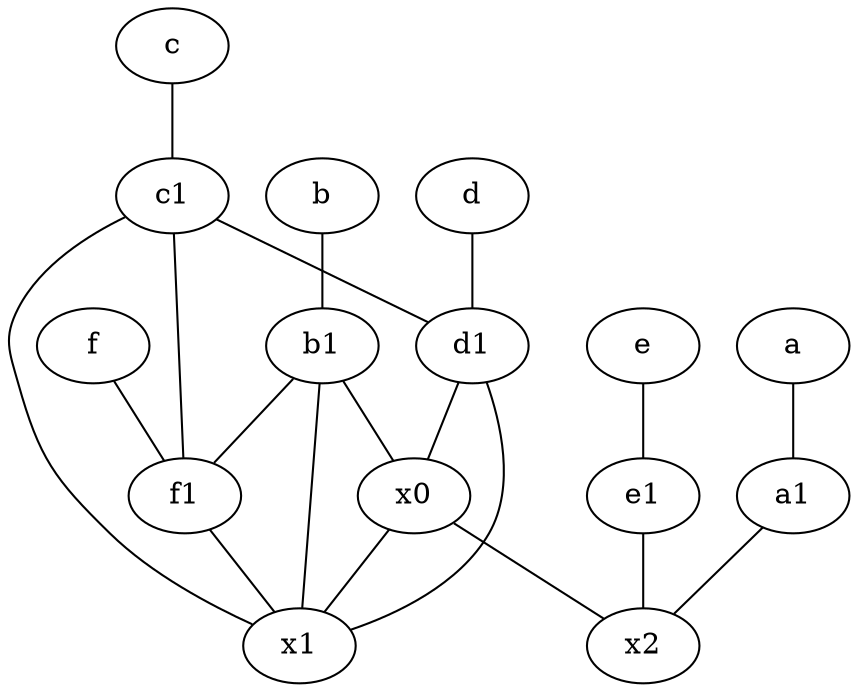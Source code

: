graph {
	node [labelfontsize=50]
	c1 [labelfontsize=50 pos="4.5,3!"]
	x1 [labelfontsize=50]
	f1 [labelfontsize=50 pos="3,8!"]
	c [labelfontsize=50 pos="4.5,2!"]
	a1 [labelfontsize=50 pos="8,3!"]
	b1 [labelfontsize=50 pos="9,4!"]
	b [labelfontsize=50 pos="10,4!"]
	d [labelfontsize=50 pos="2,5!"]
	e1 [labelfontsize=50 pos="7,7!"]
	a [labelfontsize=50 pos="8,2!"]
	x0 [labelfontsize=50]
	e [labelfontsize=50 pos="7,9!"]
	x2 [labelfontsize=50]
	d1 [labelfontsize=50 pos="3,5!"]
	f [labelfontsize=50 pos="3,9!"]
	c -- c1
	d1 -- x1
	x0 -- x2
	b1 -- x1
	b -- b1
	f -- f1
	d -- d1
	c1 -- f1
	a -- a1
	d1 -- x0
	x0 -- x1
	e1 -- x2
	e -- e1
	c1 -- d1
	b1 -- x0
	a1 -- x2
	f1 -- x1
	c1 -- x1
	b1 -- f1
}
